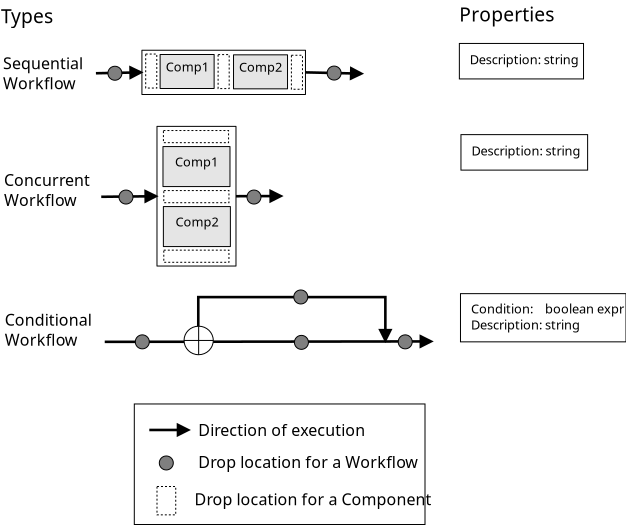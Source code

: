 <?xml version="1.0" encoding="UTF-8"?>
<dia:diagram xmlns:dia="http://www.lysator.liu.se/~alla/dia/">
  <dia:layer name="Background" visible="true">
    <dia:object type="Standard - Box" version="0" id="O0">
      <dia:attribute name="obj_pos">
        <dia:point val="24.768,2.097"/>
      </dia:attribute>
      <dia:attribute name="obj_bb">
        <dia:rectangle val="24.768,2.097;30.975,3.871"/>
      </dia:attribute>
      <dia:attribute name="elem_corner">
        <dia:point val="24.768,2.097"/>
      </dia:attribute>
      <dia:attribute name="elem_width">
        <dia:real val="6.208"/>
      </dia:attribute>
      <dia:attribute name="elem_height">
        <dia:real val="1.774"/>
      </dia:attribute>
      <dia:attribute name="border_width">
        <dia:real val="0"/>
      </dia:attribute>
      <dia:attribute name="show_background">
        <dia:boolean val="true"/>
      </dia:attribute>
    </dia:object>
    <dia:object type="Standard - Text" version="1" id="O1">
      <dia:attribute name="obj_pos">
        <dia:point val="1.946,3.387"/>
      </dia:attribute>
      <dia:attribute name="obj_bb">
        <dia:rectangle val="1.946,2.709;5.986,4.882"/>
      </dia:attribute>
      <dia:attribute name="text">
        <dia:composite type="text">
          <dia:attribute name="string">
            <dia:string>#Sequential 
Workflow#</dia:string>
          </dia:attribute>
          <dia:attribute name="font">
            <dia:font family="sans" style="0" name="Helvetica"/>
          </dia:attribute>
          <dia:attribute name="height">
            <dia:real val="1"/>
          </dia:attribute>
          <dia:attribute name="pos">
            <dia:point val="1.946,3.387"/>
          </dia:attribute>
          <dia:attribute name="color">
            <dia:color val="#000000"/>
          </dia:attribute>
          <dia:attribute name="alignment">
            <dia:enum val="0"/>
          </dia:attribute>
        </dia:composite>
      </dia:attribute>
      <dia:attribute name="valign">
        <dia:enum val="3"/>
      </dia:attribute>
    </dia:object>
    <dia:object type="Standard - Text" version="1" id="O2">
      <dia:attribute name="obj_pos">
        <dia:point val="1.999,9.227"/>
      </dia:attribute>
      <dia:attribute name="obj_bb">
        <dia:rectangle val="1.999,8.55;6.198,10.722"/>
      </dia:attribute>
      <dia:attribute name="text">
        <dia:composite type="text">
          <dia:attribute name="string">
            <dia:string>#Concurrent 
Workflow#</dia:string>
          </dia:attribute>
          <dia:attribute name="font">
            <dia:font family="sans" style="0" name="Helvetica"/>
          </dia:attribute>
          <dia:attribute name="height">
            <dia:real val="1"/>
          </dia:attribute>
          <dia:attribute name="pos">
            <dia:point val="1.999,9.227"/>
          </dia:attribute>
          <dia:attribute name="color">
            <dia:color val="#000000"/>
          </dia:attribute>
          <dia:attribute name="alignment">
            <dia:enum val="0"/>
          </dia:attribute>
        </dia:composite>
      </dia:attribute>
      <dia:attribute name="valign">
        <dia:enum val="3"/>
      </dia:attribute>
    </dia:object>
    <dia:object type="Standard - Text" version="1" id="O3">
      <dia:attribute name="obj_pos">
        <dia:point val="2.032,16.207"/>
      </dia:attribute>
      <dia:attribute name="obj_bb">
        <dia:rectangle val="2.032,15.529;6.085,17.702"/>
      </dia:attribute>
      <dia:attribute name="text">
        <dia:composite type="text">
          <dia:attribute name="string">
            <dia:string>#Conditional
Workflow#</dia:string>
          </dia:attribute>
          <dia:attribute name="font">
            <dia:font family="sans" style="0" name="Helvetica"/>
          </dia:attribute>
          <dia:attribute name="height">
            <dia:real val="1"/>
          </dia:attribute>
          <dia:attribute name="pos">
            <dia:point val="2.032,16.207"/>
          </dia:attribute>
          <dia:attribute name="color">
            <dia:color val="#000000"/>
          </dia:attribute>
          <dia:attribute name="alignment">
            <dia:enum val="0"/>
          </dia:attribute>
        </dia:composite>
      </dia:attribute>
      <dia:attribute name="valign">
        <dia:enum val="3"/>
      </dia:attribute>
    </dia:object>
    <dia:object type="Standard - Box" version="0" id="O4">
      <dia:attribute name="obj_pos">
        <dia:point val="8.896,2.437"/>
      </dia:attribute>
      <dia:attribute name="obj_bb">
        <dia:rectangle val="8.896,2.437;17.073,4.649"/>
      </dia:attribute>
      <dia:attribute name="elem_corner">
        <dia:point val="8.896,2.437"/>
      </dia:attribute>
      <dia:attribute name="elem_width">
        <dia:real val="8.177"/>
      </dia:attribute>
      <dia:attribute name="elem_height">
        <dia:real val="2.212"/>
      </dia:attribute>
      <dia:attribute name="border_width">
        <dia:real val="0"/>
      </dia:attribute>
      <dia:attribute name="show_background">
        <dia:boolean val="true"/>
      </dia:attribute>
      <dia:attribute name="corner_radius">
        <dia:real val="1.175e-38"/>
      </dia:attribute>
    </dia:object>
    <dia:object type="Standard - Box" version="0" id="O5">
      <dia:attribute name="obj_pos">
        <dia:point val="9.806,2.648"/>
      </dia:attribute>
      <dia:attribute name="obj_bb">
        <dia:rectangle val="9.806,2.648;12.506,4.348"/>
      </dia:attribute>
      <dia:attribute name="elem_corner">
        <dia:point val="9.806,2.648"/>
      </dia:attribute>
      <dia:attribute name="elem_width">
        <dia:real val="2.7"/>
      </dia:attribute>
      <dia:attribute name="elem_height">
        <dia:real val="1.7"/>
      </dia:attribute>
      <dia:attribute name="border_width">
        <dia:real val="0"/>
      </dia:attribute>
      <dia:attribute name="inner_color">
        <dia:color val="#e5e5e5"/>
      </dia:attribute>
      <dia:attribute name="show_background">
        <dia:boolean val="true"/>
      </dia:attribute>
      <dia:attribute name="corner_radius">
        <dia:real val="1.175e-38"/>
      </dia:attribute>
    </dia:object>
    <dia:object type="Standard - Box" version="0" id="O6">
      <dia:attribute name="obj_pos">
        <dia:point val="13.476,2.667"/>
      </dia:attribute>
      <dia:attribute name="obj_bb">
        <dia:rectangle val="13.476,2.667;16.176,4.367"/>
      </dia:attribute>
      <dia:attribute name="elem_corner">
        <dia:point val="13.476,2.667"/>
      </dia:attribute>
      <dia:attribute name="elem_width">
        <dia:real val="2.7"/>
      </dia:attribute>
      <dia:attribute name="elem_height">
        <dia:real val="1.7"/>
      </dia:attribute>
      <dia:attribute name="border_width">
        <dia:real val="0"/>
      </dia:attribute>
      <dia:attribute name="inner_color">
        <dia:color val="#e5e5e5"/>
      </dia:attribute>
      <dia:attribute name="show_background">
        <dia:boolean val="true"/>
      </dia:attribute>
      <dia:attribute name="corner_radius">
        <dia:real val="1.175e-38"/>
      </dia:attribute>
    </dia:object>
    <dia:object type="Standard - Box" version="0" id="O7">
      <dia:attribute name="obj_pos">
        <dia:point val="16.37,2.687"/>
      </dia:attribute>
      <dia:attribute name="obj_bb">
        <dia:rectangle val="16.37,2.687;16.925,4.387"/>
      </dia:attribute>
      <dia:attribute name="elem_corner">
        <dia:point val="16.37,2.687"/>
      </dia:attribute>
      <dia:attribute name="elem_width">
        <dia:real val="0.554"/>
      </dia:attribute>
      <dia:attribute name="elem_height">
        <dia:real val="1.7"/>
      </dia:attribute>
      <dia:attribute name="border_width">
        <dia:real val="0"/>
      </dia:attribute>
      <dia:attribute name="show_background">
        <dia:boolean val="true"/>
      </dia:attribute>
      <dia:attribute name="line_style">
        <dia:enum val="4"/>
      </dia:attribute>
    </dia:object>
    <dia:object type="Standard - Text" version="1" id="O8">
      <dia:attribute name="obj_pos">
        <dia:point val="11.156,3.498"/>
      </dia:attribute>
      <dia:attribute name="obj_bb">
        <dia:rectangle val="10.116,2.955;12.196,3.895"/>
      </dia:attribute>
      <dia:attribute name="text">
        <dia:composite type="text">
          <dia:attribute name="string">
            <dia:string>#Comp1#</dia:string>
          </dia:attribute>
          <dia:attribute name="font">
            <dia:font family="sans" style="0" name="Helvetica"/>
          </dia:attribute>
          <dia:attribute name="height">
            <dia:real val="0.8"/>
          </dia:attribute>
          <dia:attribute name="pos">
            <dia:point val="11.156,3.498"/>
          </dia:attribute>
          <dia:attribute name="color">
            <dia:color val="#000000"/>
          </dia:attribute>
          <dia:attribute name="alignment">
            <dia:enum val="1"/>
          </dia:attribute>
        </dia:composite>
      </dia:attribute>
      <dia:attribute name="valign">
        <dia:enum val="3"/>
      </dia:attribute>
      <dia:connections>
        <dia:connection handle="0" to="O5" connection="8"/>
      </dia:connections>
    </dia:object>
    <dia:object type="Standard - Text" version="1" id="O9">
      <dia:attribute name="obj_pos">
        <dia:point val="14.826,3.517"/>
      </dia:attribute>
      <dia:attribute name="obj_bb">
        <dia:rectangle val="13.789,2.975;15.864,3.915"/>
      </dia:attribute>
      <dia:attribute name="text">
        <dia:composite type="text">
          <dia:attribute name="string">
            <dia:string>#Comp2#</dia:string>
          </dia:attribute>
          <dia:attribute name="font">
            <dia:font family="sans" style="0" name="Helvetica"/>
          </dia:attribute>
          <dia:attribute name="height">
            <dia:real val="0.8"/>
          </dia:attribute>
          <dia:attribute name="pos">
            <dia:point val="14.826,3.517"/>
          </dia:attribute>
          <dia:attribute name="color">
            <dia:color val="#000000"/>
          </dia:attribute>
          <dia:attribute name="alignment">
            <dia:enum val="1"/>
          </dia:attribute>
        </dia:composite>
      </dia:attribute>
      <dia:attribute name="valign">
        <dia:enum val="3"/>
      </dia:attribute>
      <dia:connections>
        <dia:connection handle="0" to="O6" connection="8"/>
      </dia:connections>
    </dia:object>
    <dia:object type="Standard - Line" version="0" id="O10">
      <dia:attribute name="obj_pos">
        <dia:point val="6.596,3.587"/>
      </dia:attribute>
      <dia:attribute name="obj_bb">
        <dia:rectangle val="6.53,3.042;8.97,4.044"/>
      </dia:attribute>
      <dia:attribute name="conn_endpoints">
        <dia:point val="6.596,3.587"/>
        <dia:point val="8.896,3.543"/>
      </dia:attribute>
      <dia:attribute name="numcp">
        <dia:int val="1"/>
      </dia:attribute>
      <dia:attribute name="line_width">
        <dia:real val="0.13"/>
      </dia:attribute>
      <dia:attribute name="end_arrow">
        <dia:enum val="3"/>
      </dia:attribute>
      <dia:attribute name="end_arrow_length">
        <dia:real val="0.5"/>
      </dia:attribute>
      <dia:attribute name="end_arrow_width">
        <dia:real val="0.5"/>
      </dia:attribute>
      <dia:connections>
        <dia:connection handle="1" to="O4" connection="3"/>
      </dia:connections>
    </dia:object>
    <dia:object type="Standard - Line" version="0" id="O11">
      <dia:attribute name="obj_pos">
        <dia:point val="17.073,3.543"/>
      </dia:attribute>
      <dia:attribute name="obj_bb">
        <dia:rectangle val="17.006,3.105;20.002,4.108"/>
      </dia:attribute>
      <dia:attribute name="conn_endpoints">
        <dia:point val="17.073,3.543"/>
        <dia:point val="19.925,3.607"/>
      </dia:attribute>
      <dia:attribute name="numcp">
        <dia:int val="1"/>
      </dia:attribute>
      <dia:attribute name="line_width">
        <dia:real val="0.13"/>
      </dia:attribute>
      <dia:attribute name="end_arrow">
        <dia:enum val="3"/>
      </dia:attribute>
      <dia:attribute name="end_arrow_length">
        <dia:real val="0.5"/>
      </dia:attribute>
      <dia:attribute name="end_arrow_width">
        <dia:real val="0.5"/>
      </dia:attribute>
      <dia:connections>
        <dia:connection handle="0" to="O4" connection="4"/>
      </dia:connections>
    </dia:object>
    <dia:object type="Standard - Ellipse" version="0" id="O12">
      <dia:attribute name="obj_pos">
        <dia:point val="7.196,3.237"/>
      </dia:attribute>
      <dia:attribute name="obj_bb">
        <dia:rectangle val="7.196,3.237;7.896,3.937"/>
      </dia:attribute>
      <dia:attribute name="elem_corner">
        <dia:point val="7.196,3.237"/>
      </dia:attribute>
      <dia:attribute name="elem_width">
        <dia:real val="0.7"/>
      </dia:attribute>
      <dia:attribute name="elem_height">
        <dia:real val="0.7"/>
      </dia:attribute>
      <dia:attribute name="border_width">
        <dia:real val="0"/>
      </dia:attribute>
      <dia:attribute name="inner_color">
        <dia:color val="#7f7f7f"/>
      </dia:attribute>
    </dia:object>
    <dia:object type="Standard - Ellipse" version="0" id="O13">
      <dia:attribute name="obj_pos">
        <dia:point val="18.157,3.228"/>
      </dia:attribute>
      <dia:attribute name="obj_bb">
        <dia:rectangle val="18.157,3.228;18.857,3.928"/>
      </dia:attribute>
      <dia:attribute name="elem_corner">
        <dia:point val="18.157,3.228"/>
      </dia:attribute>
      <dia:attribute name="elem_width">
        <dia:real val="0.7"/>
      </dia:attribute>
      <dia:attribute name="elem_height">
        <dia:real val="0.7"/>
      </dia:attribute>
      <dia:attribute name="border_width">
        <dia:real val="0"/>
      </dia:attribute>
      <dia:attribute name="inner_color">
        <dia:color val="#7f7f7f"/>
      </dia:attribute>
    </dia:object>
    <dia:object type="Standard - Box" version="0" id="O14">
      <dia:attribute name="obj_pos">
        <dia:point val="9.649,6.243"/>
      </dia:attribute>
      <dia:attribute name="obj_bb">
        <dia:rectangle val="9.649,6.243;13.599,13.227"/>
      </dia:attribute>
      <dia:attribute name="elem_corner">
        <dia:point val="9.649,6.243"/>
      </dia:attribute>
      <dia:attribute name="elem_width">
        <dia:real val="3.95"/>
      </dia:attribute>
      <dia:attribute name="elem_height">
        <dia:real val="6.984"/>
      </dia:attribute>
      <dia:attribute name="border_width">
        <dia:real val="0"/>
      </dia:attribute>
      <dia:attribute name="show_background">
        <dia:boolean val="true"/>
      </dia:attribute>
      <dia:attribute name="corner_radius">
        <dia:real val="1.175e-38"/>
      </dia:attribute>
    </dia:object>
    <dia:object type="Standard - Box" version="0" id="O15">
      <dia:attribute name="obj_pos">
        <dia:point val="9.949,7.253"/>
      </dia:attribute>
      <dia:attribute name="obj_bb">
        <dia:rectangle val="9.949,7.253;13.299,9.253"/>
      </dia:attribute>
      <dia:attribute name="elem_corner">
        <dia:point val="9.949,7.253"/>
      </dia:attribute>
      <dia:attribute name="elem_width">
        <dia:real val="3.35"/>
      </dia:attribute>
      <dia:attribute name="elem_height">
        <dia:real val="2.0"/>
      </dia:attribute>
      <dia:attribute name="border_width">
        <dia:real val="0"/>
      </dia:attribute>
      <dia:attribute name="inner_color">
        <dia:color val="#e5e5e5"/>
      </dia:attribute>
      <dia:attribute name="show_background">
        <dia:boolean val="true"/>
      </dia:attribute>
      <dia:attribute name="corner_radius">
        <dia:real val="1.175e-38"/>
      </dia:attribute>
    </dia:object>
    <dia:object type="Standard - Box" version="0" id="O16">
      <dia:attribute name="obj_pos">
        <dia:point val="9.969,10.253"/>
      </dia:attribute>
      <dia:attribute name="obj_bb">
        <dia:rectangle val="9.969,10.253;13.319,12.253"/>
      </dia:attribute>
      <dia:attribute name="elem_corner">
        <dia:point val="9.969,10.253"/>
      </dia:attribute>
      <dia:attribute name="elem_width">
        <dia:real val="3.35"/>
      </dia:attribute>
      <dia:attribute name="elem_height">
        <dia:real val="2.0"/>
      </dia:attribute>
      <dia:attribute name="border_width">
        <dia:real val="0"/>
      </dia:attribute>
      <dia:attribute name="inner_color">
        <dia:color val="#e5e5e5"/>
      </dia:attribute>
      <dia:attribute name="show_background">
        <dia:boolean val="true"/>
      </dia:attribute>
      <dia:attribute name="corner_radius">
        <dia:real val="1.175e-38"/>
      </dia:attribute>
    </dia:object>
    <dia:object type="Standard - Text" version="1" id="O17">
      <dia:attribute name="obj_pos">
        <dia:point val="11.624,8.253"/>
      </dia:attribute>
      <dia:attribute name="obj_bb">
        <dia:rectangle val="10.584,7.711;12.664,8.651"/>
      </dia:attribute>
      <dia:attribute name="text">
        <dia:composite type="text">
          <dia:attribute name="string">
            <dia:string>#Comp1#</dia:string>
          </dia:attribute>
          <dia:attribute name="font">
            <dia:font family="sans" style="0" name="Helvetica"/>
          </dia:attribute>
          <dia:attribute name="height">
            <dia:real val="0.8"/>
          </dia:attribute>
          <dia:attribute name="pos">
            <dia:point val="11.624,8.253"/>
          </dia:attribute>
          <dia:attribute name="color">
            <dia:color val="#000000"/>
          </dia:attribute>
          <dia:attribute name="alignment">
            <dia:enum val="1"/>
          </dia:attribute>
        </dia:composite>
      </dia:attribute>
      <dia:attribute name="valign">
        <dia:enum val="3"/>
      </dia:attribute>
      <dia:connections>
        <dia:connection handle="0" to="O15" connection="8"/>
      </dia:connections>
    </dia:object>
    <dia:object type="Standard - Text" version="1" id="O18">
      <dia:attribute name="obj_pos">
        <dia:point val="11.644,11.253"/>
      </dia:attribute>
      <dia:attribute name="obj_bb">
        <dia:rectangle val="10.606,10.71;12.681,11.65"/>
      </dia:attribute>
      <dia:attribute name="text">
        <dia:composite type="text">
          <dia:attribute name="string">
            <dia:string>#Comp2#</dia:string>
          </dia:attribute>
          <dia:attribute name="font">
            <dia:font family="sans" style="0" name="Helvetica"/>
          </dia:attribute>
          <dia:attribute name="height">
            <dia:real val="0.8"/>
          </dia:attribute>
          <dia:attribute name="pos">
            <dia:point val="11.644,11.253"/>
          </dia:attribute>
          <dia:attribute name="color">
            <dia:color val="#000000"/>
          </dia:attribute>
          <dia:attribute name="alignment">
            <dia:enum val="1"/>
          </dia:attribute>
        </dia:composite>
      </dia:attribute>
      <dia:attribute name="valign">
        <dia:enum val="3"/>
      </dia:attribute>
      <dia:connections>
        <dia:connection handle="0" to="O16" connection="8"/>
      </dia:connections>
    </dia:object>
    <dia:object type="Standard - Line" version="0" id="O19">
      <dia:attribute name="obj_pos">
        <dia:point val="6.862,9.764"/>
      </dia:attribute>
      <dia:attribute name="obj_bb">
        <dia:rectangle val="6.797,9.234;9.719,10.236"/>
      </dia:attribute>
      <dia:attribute name="conn_endpoints">
        <dia:point val="6.862,9.764"/>
        <dia:point val="9.649,9.735"/>
      </dia:attribute>
      <dia:attribute name="numcp">
        <dia:int val="1"/>
      </dia:attribute>
      <dia:attribute name="line_width">
        <dia:real val="0.13"/>
      </dia:attribute>
      <dia:attribute name="end_arrow">
        <dia:enum val="3"/>
      </dia:attribute>
      <dia:attribute name="end_arrow_length">
        <dia:real val="0.5"/>
      </dia:attribute>
      <dia:attribute name="end_arrow_width">
        <dia:real val="0.5"/>
      </dia:attribute>
      <dia:connections>
        <dia:connection handle="1" to="O14" connection="3"/>
      </dia:connections>
    </dia:object>
    <dia:object type="Standard - Line" version="0" id="O20">
      <dia:attribute name="obj_pos">
        <dia:point val="13.599,9.735"/>
      </dia:attribute>
      <dia:attribute name="obj_bb">
        <dia:rectangle val="13.534,9.227;15.966,10.227"/>
      </dia:attribute>
      <dia:attribute name="conn_endpoints">
        <dia:point val="13.599,9.735"/>
        <dia:point val="15.899,9.727"/>
      </dia:attribute>
      <dia:attribute name="numcp">
        <dia:int val="1"/>
      </dia:attribute>
      <dia:attribute name="line_width">
        <dia:real val="0.13"/>
      </dia:attribute>
      <dia:attribute name="end_arrow">
        <dia:enum val="3"/>
      </dia:attribute>
      <dia:attribute name="end_arrow_length">
        <dia:real val="0.5"/>
      </dia:attribute>
      <dia:attribute name="end_arrow_width">
        <dia:real val="0.5"/>
      </dia:attribute>
      <dia:connections>
        <dia:connection handle="0" to="O14" connection="4"/>
      </dia:connections>
    </dia:object>
    <dia:object type="Standard - Ellipse" version="0" id="O21">
      <dia:attribute name="obj_pos">
        <dia:point val="7.749,9.427"/>
      </dia:attribute>
      <dia:attribute name="obj_bb">
        <dia:rectangle val="7.749,9.427;8.449,10.127"/>
      </dia:attribute>
      <dia:attribute name="elem_corner">
        <dia:point val="7.749,9.427"/>
      </dia:attribute>
      <dia:attribute name="elem_width">
        <dia:real val="0.7"/>
      </dia:attribute>
      <dia:attribute name="elem_height">
        <dia:real val="0.7"/>
      </dia:attribute>
      <dia:attribute name="border_width">
        <dia:real val="0"/>
      </dia:attribute>
      <dia:attribute name="inner_color">
        <dia:color val="#7f7f7f"/>
      </dia:attribute>
    </dia:object>
    <dia:object type="Standard - Ellipse" version="0" id="O22">
      <dia:attribute name="obj_pos">
        <dia:point val="14.149,9.427"/>
      </dia:attribute>
      <dia:attribute name="obj_bb">
        <dia:rectangle val="14.149,9.427;14.849,10.127"/>
      </dia:attribute>
      <dia:attribute name="elem_corner">
        <dia:point val="14.149,9.427"/>
      </dia:attribute>
      <dia:attribute name="elem_width">
        <dia:real val="0.7"/>
      </dia:attribute>
      <dia:attribute name="elem_height">
        <dia:real val="0.7"/>
      </dia:attribute>
      <dia:attribute name="border_width">
        <dia:real val="0"/>
      </dia:attribute>
      <dia:attribute name="inner_color">
        <dia:color val="#7f7f7f"/>
      </dia:attribute>
    </dia:object>
    <dia:object type="Standard - Box" version="0" id="O23">
      <dia:attribute name="obj_pos">
        <dia:point val="8.515,20.123"/>
      </dia:attribute>
      <dia:attribute name="obj_bb">
        <dia:rectangle val="8.515,20.123;23.05,26.15"/>
      </dia:attribute>
      <dia:attribute name="elem_corner">
        <dia:point val="8.515,20.123"/>
      </dia:attribute>
      <dia:attribute name="elem_width">
        <dia:real val="14.535"/>
      </dia:attribute>
      <dia:attribute name="elem_height">
        <dia:real val="6.027"/>
      </dia:attribute>
      <dia:attribute name="border_width">
        <dia:real val="0"/>
      </dia:attribute>
      <dia:attribute name="show_background">
        <dia:boolean val="true"/>
      </dia:attribute>
    </dia:object>
    <dia:object type="Standard - Line" version="0" id="O24">
      <dia:attribute name="obj_pos">
        <dia:point val="9.265,21.423"/>
      </dia:attribute>
      <dia:attribute name="obj_bb">
        <dia:rectangle val="9.2,20.923;11.33,21.923"/>
      </dia:attribute>
      <dia:attribute name="conn_endpoints">
        <dia:point val="9.265,21.423"/>
        <dia:point val="11.265,21.423"/>
      </dia:attribute>
      <dia:attribute name="numcp">
        <dia:int val="3"/>
      </dia:attribute>
      <dia:attribute name="line_width">
        <dia:real val="0.13"/>
      </dia:attribute>
      <dia:attribute name="end_arrow">
        <dia:enum val="3"/>
      </dia:attribute>
      <dia:attribute name="end_arrow_length">
        <dia:real val="0.5"/>
      </dia:attribute>
      <dia:attribute name="end_arrow_width">
        <dia:real val="0.5"/>
      </dia:attribute>
    </dia:object>
    <dia:object type="Standard - Text" version="1" id="O25">
      <dia:attribute name="obj_pos">
        <dia:point val="11.715,21.723"/>
      </dia:attribute>
      <dia:attribute name="obj_bb">
        <dia:rectangle val="11.715,21.046;19.586,22.218"/>
      </dia:attribute>
      <dia:attribute name="text">
        <dia:composite type="text">
          <dia:attribute name="string">
            <dia:string>#Direction of execution#</dia:string>
          </dia:attribute>
          <dia:attribute name="font">
            <dia:font family="sans" style="0" name="Helvetica"/>
          </dia:attribute>
          <dia:attribute name="height">
            <dia:real val="1"/>
          </dia:attribute>
          <dia:attribute name="pos">
            <dia:point val="11.715,21.723"/>
          </dia:attribute>
          <dia:attribute name="color">
            <dia:color val="#000000"/>
          </dia:attribute>
          <dia:attribute name="alignment">
            <dia:enum val="0"/>
          </dia:attribute>
        </dia:composite>
      </dia:attribute>
      <dia:attribute name="valign">
        <dia:enum val="3"/>
      </dia:attribute>
    </dia:object>
    <dia:object type="Standard - Ellipse" version="0" id="O26">
      <dia:attribute name="obj_pos">
        <dia:point val="9.765,22.723"/>
      </dia:attribute>
      <dia:attribute name="obj_bb">
        <dia:rectangle val="9.765,22.723;10.465,23.423"/>
      </dia:attribute>
      <dia:attribute name="elem_corner">
        <dia:point val="9.765,22.723"/>
      </dia:attribute>
      <dia:attribute name="elem_width">
        <dia:real val="0.7"/>
      </dia:attribute>
      <dia:attribute name="elem_height">
        <dia:real val="0.7"/>
      </dia:attribute>
      <dia:attribute name="border_width">
        <dia:real val="0"/>
      </dia:attribute>
      <dia:attribute name="inner_color">
        <dia:color val="#7f7f7f"/>
      </dia:attribute>
    </dia:object>
    <dia:object type="Standard - Text" version="1" id="O27">
      <dia:attribute name="obj_pos">
        <dia:point val="11.715,23.323"/>
      </dia:attribute>
      <dia:attribute name="obj_bb">
        <dia:rectangle val="11.715,22.646;21.92,23.818"/>
      </dia:attribute>
      <dia:attribute name="text">
        <dia:composite type="text">
          <dia:attribute name="string">
            <dia:string>#Drop location for a Workflow#</dia:string>
          </dia:attribute>
          <dia:attribute name="font">
            <dia:font family="sans" style="0" name="Helvetica"/>
          </dia:attribute>
          <dia:attribute name="height">
            <dia:real val="1"/>
          </dia:attribute>
          <dia:attribute name="pos">
            <dia:point val="11.715,23.323"/>
          </dia:attribute>
          <dia:attribute name="color">
            <dia:color val="#000000"/>
          </dia:attribute>
          <dia:attribute name="alignment">
            <dia:enum val="0"/>
          </dia:attribute>
        </dia:composite>
      </dia:attribute>
      <dia:attribute name="valign">
        <dia:enum val="3"/>
      </dia:attribute>
    </dia:object>
    <dia:object type="Standard - Text" version="1" id="O28">
      <dia:attribute name="obj_pos">
        <dia:point val="1.85,1.083"/>
      </dia:attribute>
      <dia:attribute name="obj_bb">
        <dia:rectangle val="1.85,0.271;4.266,1.678"/>
      </dia:attribute>
      <dia:attribute name="text">
        <dia:composite type="text">
          <dia:attribute name="string">
            <dia:string>#Types#</dia:string>
          </dia:attribute>
          <dia:attribute name="font">
            <dia:font family="sans" style="0" name="Helvetica"/>
          </dia:attribute>
          <dia:attribute name="height">
            <dia:real val="1.2"/>
          </dia:attribute>
          <dia:attribute name="pos">
            <dia:point val="1.85,1.083"/>
          </dia:attribute>
          <dia:attribute name="color">
            <dia:color val="#000000"/>
          </dia:attribute>
          <dia:attribute name="alignment">
            <dia:enum val="0"/>
          </dia:attribute>
        </dia:composite>
      </dia:attribute>
      <dia:attribute name="valign">
        <dia:enum val="3"/>
      </dia:attribute>
    </dia:object>
    <dia:object type="Standard - Line" version="0" id="O29">
      <dia:attribute name="obj_pos">
        <dia:point val="7.037,17.017"/>
      </dia:attribute>
      <dia:attribute name="obj_bb">
        <dia:rectangle val="6.972,16.495;23.472,17.495"/>
      </dia:attribute>
      <dia:attribute name="conn_endpoints">
        <dia:point val="7.037,17.017"/>
        <dia:point val="23.407,16.995"/>
      </dia:attribute>
      <dia:attribute name="numcp">
        <dia:int val="6"/>
      </dia:attribute>
      <dia:attribute name="line_width">
        <dia:real val="0.13"/>
      </dia:attribute>
      <dia:attribute name="end_arrow">
        <dia:enum val="3"/>
      </dia:attribute>
      <dia:attribute name="end_arrow_length">
        <dia:real val="0.5"/>
      </dia:attribute>
      <dia:attribute name="end_arrow_width">
        <dia:real val="0.5"/>
      </dia:attribute>
    </dia:object>
    <dia:object type="Standard - ZigZagLine" version="1" id="O30">
      <dia:attribute name="obj_pos">
        <dia:point val="11.714,17.011"/>
      </dia:attribute>
      <dia:attribute name="obj_bb">
        <dia:rectangle val="11.649,14.715;21.568,17.076"/>
      </dia:attribute>
      <dia:attribute name="orth_points">
        <dia:point val="11.714,17.011"/>
        <dia:point val="11.714,14.78"/>
        <dia:point val="21.068,14.78"/>
        <dia:point val="21.068,16.998"/>
      </dia:attribute>
      <dia:attribute name="orth_orient">
        <dia:enum val="1"/>
        <dia:enum val="0"/>
        <dia:enum val="1"/>
      </dia:attribute>
      <dia:attribute name="autorouting">
        <dia:boolean val="false"/>
      </dia:attribute>
      <dia:attribute name="line_width">
        <dia:real val="0.13"/>
      </dia:attribute>
      <dia:attribute name="end_arrow">
        <dia:enum val="3"/>
      </dia:attribute>
      <dia:attribute name="end_arrow_length">
        <dia:real val="0.5"/>
      </dia:attribute>
      <dia:attribute name="end_arrow_width">
        <dia:real val="0.5"/>
      </dia:attribute>
      <dia:connections>
        <dia:connection handle="0" to="O29" connection="1"/>
        <dia:connection handle="1" to="O29" connection="5"/>
      </dia:connections>
    </dia:object>
    <dia:object type="Standard - Ellipse" version="0" id="O31">
      <dia:attribute name="obj_pos">
        <dia:point val="16.521,16.693"/>
      </dia:attribute>
      <dia:attribute name="obj_bb">
        <dia:rectangle val="16.521,16.693;17.221,17.393"/>
      </dia:attribute>
      <dia:attribute name="elem_corner">
        <dia:point val="16.521,16.693"/>
      </dia:attribute>
      <dia:attribute name="elem_width">
        <dia:real val="0.7"/>
      </dia:attribute>
      <dia:attribute name="elem_height">
        <dia:real val="0.7"/>
      </dia:attribute>
      <dia:attribute name="border_width">
        <dia:real val="0"/>
      </dia:attribute>
      <dia:attribute name="inner_color">
        <dia:color val="#7f7f7f"/>
      </dia:attribute>
    </dia:object>
    <dia:object type="Standard - Ellipse" version="0" id="O32">
      <dia:attribute name="obj_pos">
        <dia:point val="16.489,14.423"/>
      </dia:attribute>
      <dia:attribute name="obj_bb">
        <dia:rectangle val="16.489,14.423;17.189,15.123"/>
      </dia:attribute>
      <dia:attribute name="elem_corner">
        <dia:point val="16.489,14.423"/>
      </dia:attribute>
      <dia:attribute name="elem_width">
        <dia:real val="0.7"/>
      </dia:attribute>
      <dia:attribute name="elem_height">
        <dia:real val="0.7"/>
      </dia:attribute>
      <dia:attribute name="border_width">
        <dia:real val="0"/>
      </dia:attribute>
      <dia:attribute name="inner_color">
        <dia:color val="#7f7f7f"/>
      </dia:attribute>
    </dia:object>
    <dia:object type="Standard - Ellipse" version="0" id="O33">
      <dia:attribute name="obj_pos">
        <dia:point val="8.565,16.667"/>
      </dia:attribute>
      <dia:attribute name="obj_bb">
        <dia:rectangle val="8.565,16.667;9.265,17.367"/>
      </dia:attribute>
      <dia:attribute name="elem_corner">
        <dia:point val="8.565,16.667"/>
      </dia:attribute>
      <dia:attribute name="elem_width">
        <dia:real val="0.7"/>
      </dia:attribute>
      <dia:attribute name="elem_height">
        <dia:real val="0.7"/>
      </dia:attribute>
      <dia:attribute name="border_width">
        <dia:real val="0"/>
      </dia:attribute>
      <dia:attribute name="inner_color">
        <dia:color val="#7f7f7f"/>
      </dia:attribute>
    </dia:object>
    <dia:object type="Standard - Ellipse" version="0" id="O34">
      <dia:attribute name="obj_pos">
        <dia:point val="21.711,16.667"/>
      </dia:attribute>
      <dia:attribute name="obj_bb">
        <dia:rectangle val="21.711,16.667;22.411,17.367"/>
      </dia:attribute>
      <dia:attribute name="elem_corner">
        <dia:point val="21.711,16.667"/>
      </dia:attribute>
      <dia:attribute name="elem_width">
        <dia:real val="0.7"/>
      </dia:attribute>
      <dia:attribute name="elem_height">
        <dia:real val="0.7"/>
      </dia:attribute>
      <dia:attribute name="border_width">
        <dia:real val="0"/>
      </dia:attribute>
      <dia:attribute name="inner_color">
        <dia:color val="#7f7f7f"/>
      </dia:attribute>
    </dia:object>
    <dia:object type="Standard - Text" version="1" id="O35">
      <dia:attribute name="obj_pos">
        <dia:point val="24.765,1.002"/>
      </dia:attribute>
      <dia:attribute name="obj_bb">
        <dia:rectangle val="24.765,0.189;29.1,1.597"/>
      </dia:attribute>
      <dia:attribute name="text">
        <dia:composite type="text">
          <dia:attribute name="string">
            <dia:string>#Properties#</dia:string>
          </dia:attribute>
          <dia:attribute name="font">
            <dia:font family="sans" style="0" name="Helvetica"/>
          </dia:attribute>
          <dia:attribute name="height">
            <dia:real val="1.2"/>
          </dia:attribute>
          <dia:attribute name="pos">
            <dia:point val="24.765,1.002"/>
          </dia:attribute>
          <dia:attribute name="color">
            <dia:color val="#000000"/>
          </dia:attribute>
          <dia:attribute name="alignment">
            <dia:enum val="0"/>
          </dia:attribute>
        </dia:composite>
      </dia:attribute>
      <dia:attribute name="valign">
        <dia:enum val="3"/>
      </dia:attribute>
    </dia:object>
    <dia:object type="Standard - Text" version="1" id="O36">
      <dia:attribute name="obj_pos">
        <dia:point val="25.289,3.14"/>
      </dia:attribute>
      <dia:attribute name="obj_bb">
        <dia:rectangle val="25.289,2.598;30.672,3.538"/>
      </dia:attribute>
      <dia:attribute name="text">
        <dia:composite type="text">
          <dia:attribute name="string">
            <dia:string>#Description: string#</dia:string>
          </dia:attribute>
          <dia:attribute name="font">
            <dia:font family="sans" style="0" name="Helvetica"/>
          </dia:attribute>
          <dia:attribute name="height">
            <dia:real val="0.8"/>
          </dia:attribute>
          <dia:attribute name="pos">
            <dia:point val="25.289,3.14"/>
          </dia:attribute>
          <dia:attribute name="color">
            <dia:color val="#000000"/>
          </dia:attribute>
          <dia:attribute name="alignment">
            <dia:enum val="0"/>
          </dia:attribute>
        </dia:composite>
      </dia:attribute>
      <dia:attribute name="valign">
        <dia:enum val="3"/>
      </dia:attribute>
    </dia:object>
    <dia:object type="Standard - Box" version="0" id="O37">
      <dia:attribute name="obj_pos">
        <dia:point val="24.848,6.656"/>
      </dia:attribute>
      <dia:attribute name="obj_bb">
        <dia:rectangle val="24.848,6.656;31.181,8.43"/>
      </dia:attribute>
      <dia:attribute name="elem_corner">
        <dia:point val="24.848,6.656"/>
      </dia:attribute>
      <dia:attribute name="elem_width">
        <dia:real val="6.333"/>
      </dia:attribute>
      <dia:attribute name="elem_height">
        <dia:real val="1.774"/>
      </dia:attribute>
      <dia:attribute name="border_width">
        <dia:real val="0"/>
      </dia:attribute>
      <dia:attribute name="show_background">
        <dia:boolean val="true"/>
      </dia:attribute>
    </dia:object>
    <dia:object type="Standard - Text" version="1" id="O38">
      <dia:attribute name="obj_pos">
        <dia:point val="25.37,7.7"/>
      </dia:attribute>
      <dia:attribute name="obj_bb">
        <dia:rectangle val="25.37,7.157;30.752,8.097"/>
      </dia:attribute>
      <dia:attribute name="text">
        <dia:composite type="text">
          <dia:attribute name="string">
            <dia:string>#Description: string#</dia:string>
          </dia:attribute>
          <dia:attribute name="font">
            <dia:font family="sans" style="0" name="Helvetica"/>
          </dia:attribute>
          <dia:attribute name="height">
            <dia:real val="0.8"/>
          </dia:attribute>
          <dia:attribute name="pos">
            <dia:point val="25.37,7.7"/>
          </dia:attribute>
          <dia:attribute name="color">
            <dia:color val="#000000"/>
          </dia:attribute>
          <dia:attribute name="alignment">
            <dia:enum val="0"/>
          </dia:attribute>
        </dia:composite>
      </dia:attribute>
      <dia:attribute name="valign">
        <dia:enum val="3"/>
      </dia:attribute>
    </dia:object>
    <dia:object type="Standard - Box" version="0" id="O39">
      <dia:attribute name="obj_pos">
        <dia:point val="24.824,14.607"/>
      </dia:attribute>
      <dia:attribute name="obj_bb">
        <dia:rectangle val="24.824,14.607;33.1,17.017"/>
      </dia:attribute>
      <dia:attribute name="elem_corner">
        <dia:point val="24.824,14.607"/>
      </dia:attribute>
      <dia:attribute name="elem_width">
        <dia:real val="8.276"/>
      </dia:attribute>
      <dia:attribute name="elem_height">
        <dia:real val="2.41"/>
      </dia:attribute>
      <dia:attribute name="border_width">
        <dia:real val="0"/>
      </dia:attribute>
      <dia:attribute name="show_background">
        <dia:boolean val="true"/>
      </dia:attribute>
    </dia:object>
    <dia:object type="Standard - Text" version="1" id="O40">
      <dia:attribute name="obj_pos">
        <dia:point val="25.346,15.598"/>
      </dia:attribute>
      <dia:attribute name="obj_bb">
        <dia:rectangle val="25.346,15.055;32.888,16.795"/>
      </dia:attribute>
      <dia:attribute name="text">
        <dia:composite type="text">
          <dia:attribute name="string">
            <dia:string>#Condition:    boolean expr
Description: string#</dia:string>
          </dia:attribute>
          <dia:attribute name="font">
            <dia:font family="sans" style="0" name="Helvetica"/>
          </dia:attribute>
          <dia:attribute name="height">
            <dia:real val="0.8"/>
          </dia:attribute>
          <dia:attribute name="pos">
            <dia:point val="25.346,15.598"/>
          </dia:attribute>
          <dia:attribute name="color">
            <dia:color val="#000000"/>
          </dia:attribute>
          <dia:attribute name="alignment">
            <dia:enum val="0"/>
          </dia:attribute>
        </dia:composite>
      </dia:attribute>
      <dia:attribute name="valign">
        <dia:enum val="3"/>
      </dia:attribute>
    </dia:object>
    <dia:object type="Flowchart - Or" version="0" id="O41">
      <dia:attribute name="obj_pos">
        <dia:point val="11.002,16.234"/>
      </dia:attribute>
      <dia:attribute name="obj_bb">
        <dia:rectangle val="11.002,16.234;12.463,17.66"/>
      </dia:attribute>
      <dia:attribute name="elem_corner">
        <dia:point val="11.002,16.234"/>
      </dia:attribute>
      <dia:attribute name="elem_width">
        <dia:real val="1.461"/>
      </dia:attribute>
      <dia:attribute name="elem_height">
        <dia:real val="1.426"/>
      </dia:attribute>
      <dia:attribute name="line_width">
        <dia:real val="0"/>
      </dia:attribute>
      <dia:attribute name="line_colour">
        <dia:color val="#000000"/>
      </dia:attribute>
      <dia:attribute name="fill_colour">
        <dia:color val="#ffffff"/>
      </dia:attribute>
      <dia:attribute name="show_background">
        <dia:boolean val="true"/>
      </dia:attribute>
      <dia:attribute name="line_style">
        <dia:enum val="0"/>
        <dia:real val="1"/>
      </dia:attribute>
      <dia:attribute name="flip_horizontal">
        <dia:boolean val="false"/>
      </dia:attribute>
      <dia:attribute name="flip_vertical">
        <dia:boolean val="false"/>
      </dia:attribute>
    </dia:object>
    <dia:object type="Standard - Box" version="0" id="O42">
      <dia:attribute name="obj_pos">
        <dia:point val="12.705,2.654"/>
      </dia:attribute>
      <dia:attribute name="obj_bb">
        <dia:rectangle val="12.705,2.654;13.26,4.354"/>
      </dia:attribute>
      <dia:attribute name="elem_corner">
        <dia:point val="12.705,2.654"/>
      </dia:attribute>
      <dia:attribute name="elem_width">
        <dia:real val="0.554"/>
      </dia:attribute>
      <dia:attribute name="elem_height">
        <dia:real val="1.7"/>
      </dia:attribute>
      <dia:attribute name="border_width">
        <dia:real val="0"/>
      </dia:attribute>
      <dia:attribute name="show_background">
        <dia:boolean val="true"/>
      </dia:attribute>
      <dia:attribute name="line_style">
        <dia:enum val="4"/>
      </dia:attribute>
    </dia:object>
    <dia:object type="Standard - Box" version="0" id="O43">
      <dia:attribute name="obj_pos">
        <dia:point val="9.085,2.627"/>
      </dia:attribute>
      <dia:attribute name="obj_bb">
        <dia:rectangle val="9.085,2.627;9.64,4.327"/>
      </dia:attribute>
      <dia:attribute name="elem_corner">
        <dia:point val="9.085,2.627"/>
      </dia:attribute>
      <dia:attribute name="elem_width">
        <dia:real val="0.554"/>
      </dia:attribute>
      <dia:attribute name="elem_height">
        <dia:real val="1.7"/>
      </dia:attribute>
      <dia:attribute name="border_width">
        <dia:real val="0"/>
      </dia:attribute>
      <dia:attribute name="show_background">
        <dia:boolean val="true"/>
      </dia:attribute>
      <dia:attribute name="line_style">
        <dia:enum val="4"/>
      </dia:attribute>
    </dia:object>
    <dia:object type="Standard - Box" version="0" id="O44">
      <dia:attribute name="obj_pos">
        <dia:point val="9.971,6.451"/>
      </dia:attribute>
      <dia:attribute name="obj_bb">
        <dia:rectangle val="9.971,6.451;13.228,7.058"/>
      </dia:attribute>
      <dia:attribute name="elem_corner">
        <dia:point val="9.971,6.451"/>
      </dia:attribute>
      <dia:attribute name="elem_width">
        <dia:real val="3.257"/>
      </dia:attribute>
      <dia:attribute name="elem_height">
        <dia:real val="0.607"/>
      </dia:attribute>
      <dia:attribute name="border_width">
        <dia:real val="0"/>
      </dia:attribute>
      <dia:attribute name="show_background">
        <dia:boolean val="true"/>
      </dia:attribute>
      <dia:attribute name="line_style">
        <dia:enum val="4"/>
      </dia:attribute>
    </dia:object>
    <dia:object type="Standard - Box" version="0" id="O45">
      <dia:attribute name="obj_pos">
        <dia:point val="9.99,9.453"/>
      </dia:attribute>
      <dia:attribute name="obj_bb">
        <dia:rectangle val="9.99,9.453;13.248,10.06"/>
      </dia:attribute>
      <dia:attribute name="elem_corner">
        <dia:point val="9.99,9.453"/>
      </dia:attribute>
      <dia:attribute name="elem_width">
        <dia:real val="3.257"/>
      </dia:attribute>
      <dia:attribute name="elem_height">
        <dia:real val="0.607"/>
      </dia:attribute>
      <dia:attribute name="border_width">
        <dia:real val="0"/>
      </dia:attribute>
      <dia:attribute name="show_background">
        <dia:boolean val="true"/>
      </dia:attribute>
      <dia:attribute name="line_style">
        <dia:enum val="4"/>
      </dia:attribute>
    </dia:object>
    <dia:object type="Standard - Box" version="0" id="O46">
      <dia:attribute name="obj_pos">
        <dia:point val="9.99,12.432"/>
      </dia:attribute>
      <dia:attribute name="obj_bb">
        <dia:rectangle val="9.99,12.432;13.248,13.039"/>
      </dia:attribute>
      <dia:attribute name="elem_corner">
        <dia:point val="9.99,12.432"/>
      </dia:attribute>
      <dia:attribute name="elem_width">
        <dia:real val="3.257"/>
      </dia:attribute>
      <dia:attribute name="elem_height">
        <dia:real val="0.607"/>
      </dia:attribute>
      <dia:attribute name="border_width">
        <dia:real val="0"/>
      </dia:attribute>
      <dia:attribute name="show_background">
        <dia:boolean val="true"/>
      </dia:attribute>
      <dia:attribute name="line_style">
        <dia:enum val="4"/>
      </dia:attribute>
    </dia:object>
    <dia:object type="Standard - Box" version="0" id="O47">
      <dia:attribute name="obj_pos">
        <dia:point val="9.65,24.25"/>
      </dia:attribute>
      <dia:attribute name="obj_bb">
        <dia:rectangle val="9.65,24.25;10.587,25.667"/>
      </dia:attribute>
      <dia:attribute name="elem_corner">
        <dia:point val="9.65,24.25"/>
      </dia:attribute>
      <dia:attribute name="elem_width">
        <dia:real val="0.937"/>
      </dia:attribute>
      <dia:attribute name="elem_height">
        <dia:real val="1.417"/>
      </dia:attribute>
      <dia:attribute name="border_width">
        <dia:real val="0"/>
      </dia:attribute>
      <dia:attribute name="show_background">
        <dia:boolean val="true"/>
      </dia:attribute>
      <dia:attribute name="line_style">
        <dia:enum val="4"/>
      </dia:attribute>
    </dia:object>
    <dia:object type="Standard - Text" version="1" id="O48">
      <dia:attribute name="obj_pos">
        <dia:point val="11.53,25.188"/>
      </dia:attribute>
      <dia:attribute name="obj_bb">
        <dia:rectangle val="11.53,24.51;22.58,25.683"/>
      </dia:attribute>
      <dia:attribute name="text">
        <dia:composite type="text">
          <dia:attribute name="string">
            <dia:string>#Drop location for a Component#</dia:string>
          </dia:attribute>
          <dia:attribute name="font">
            <dia:font family="sans" style="0" name="Helvetica"/>
          </dia:attribute>
          <dia:attribute name="height">
            <dia:real val="1"/>
          </dia:attribute>
          <dia:attribute name="pos">
            <dia:point val="11.53,25.188"/>
          </dia:attribute>
          <dia:attribute name="color">
            <dia:color val="#000000"/>
          </dia:attribute>
          <dia:attribute name="alignment">
            <dia:enum val="0"/>
          </dia:attribute>
        </dia:composite>
      </dia:attribute>
      <dia:attribute name="valign">
        <dia:enum val="3"/>
      </dia:attribute>
    </dia:object>
  </dia:layer>
</dia:diagram>
